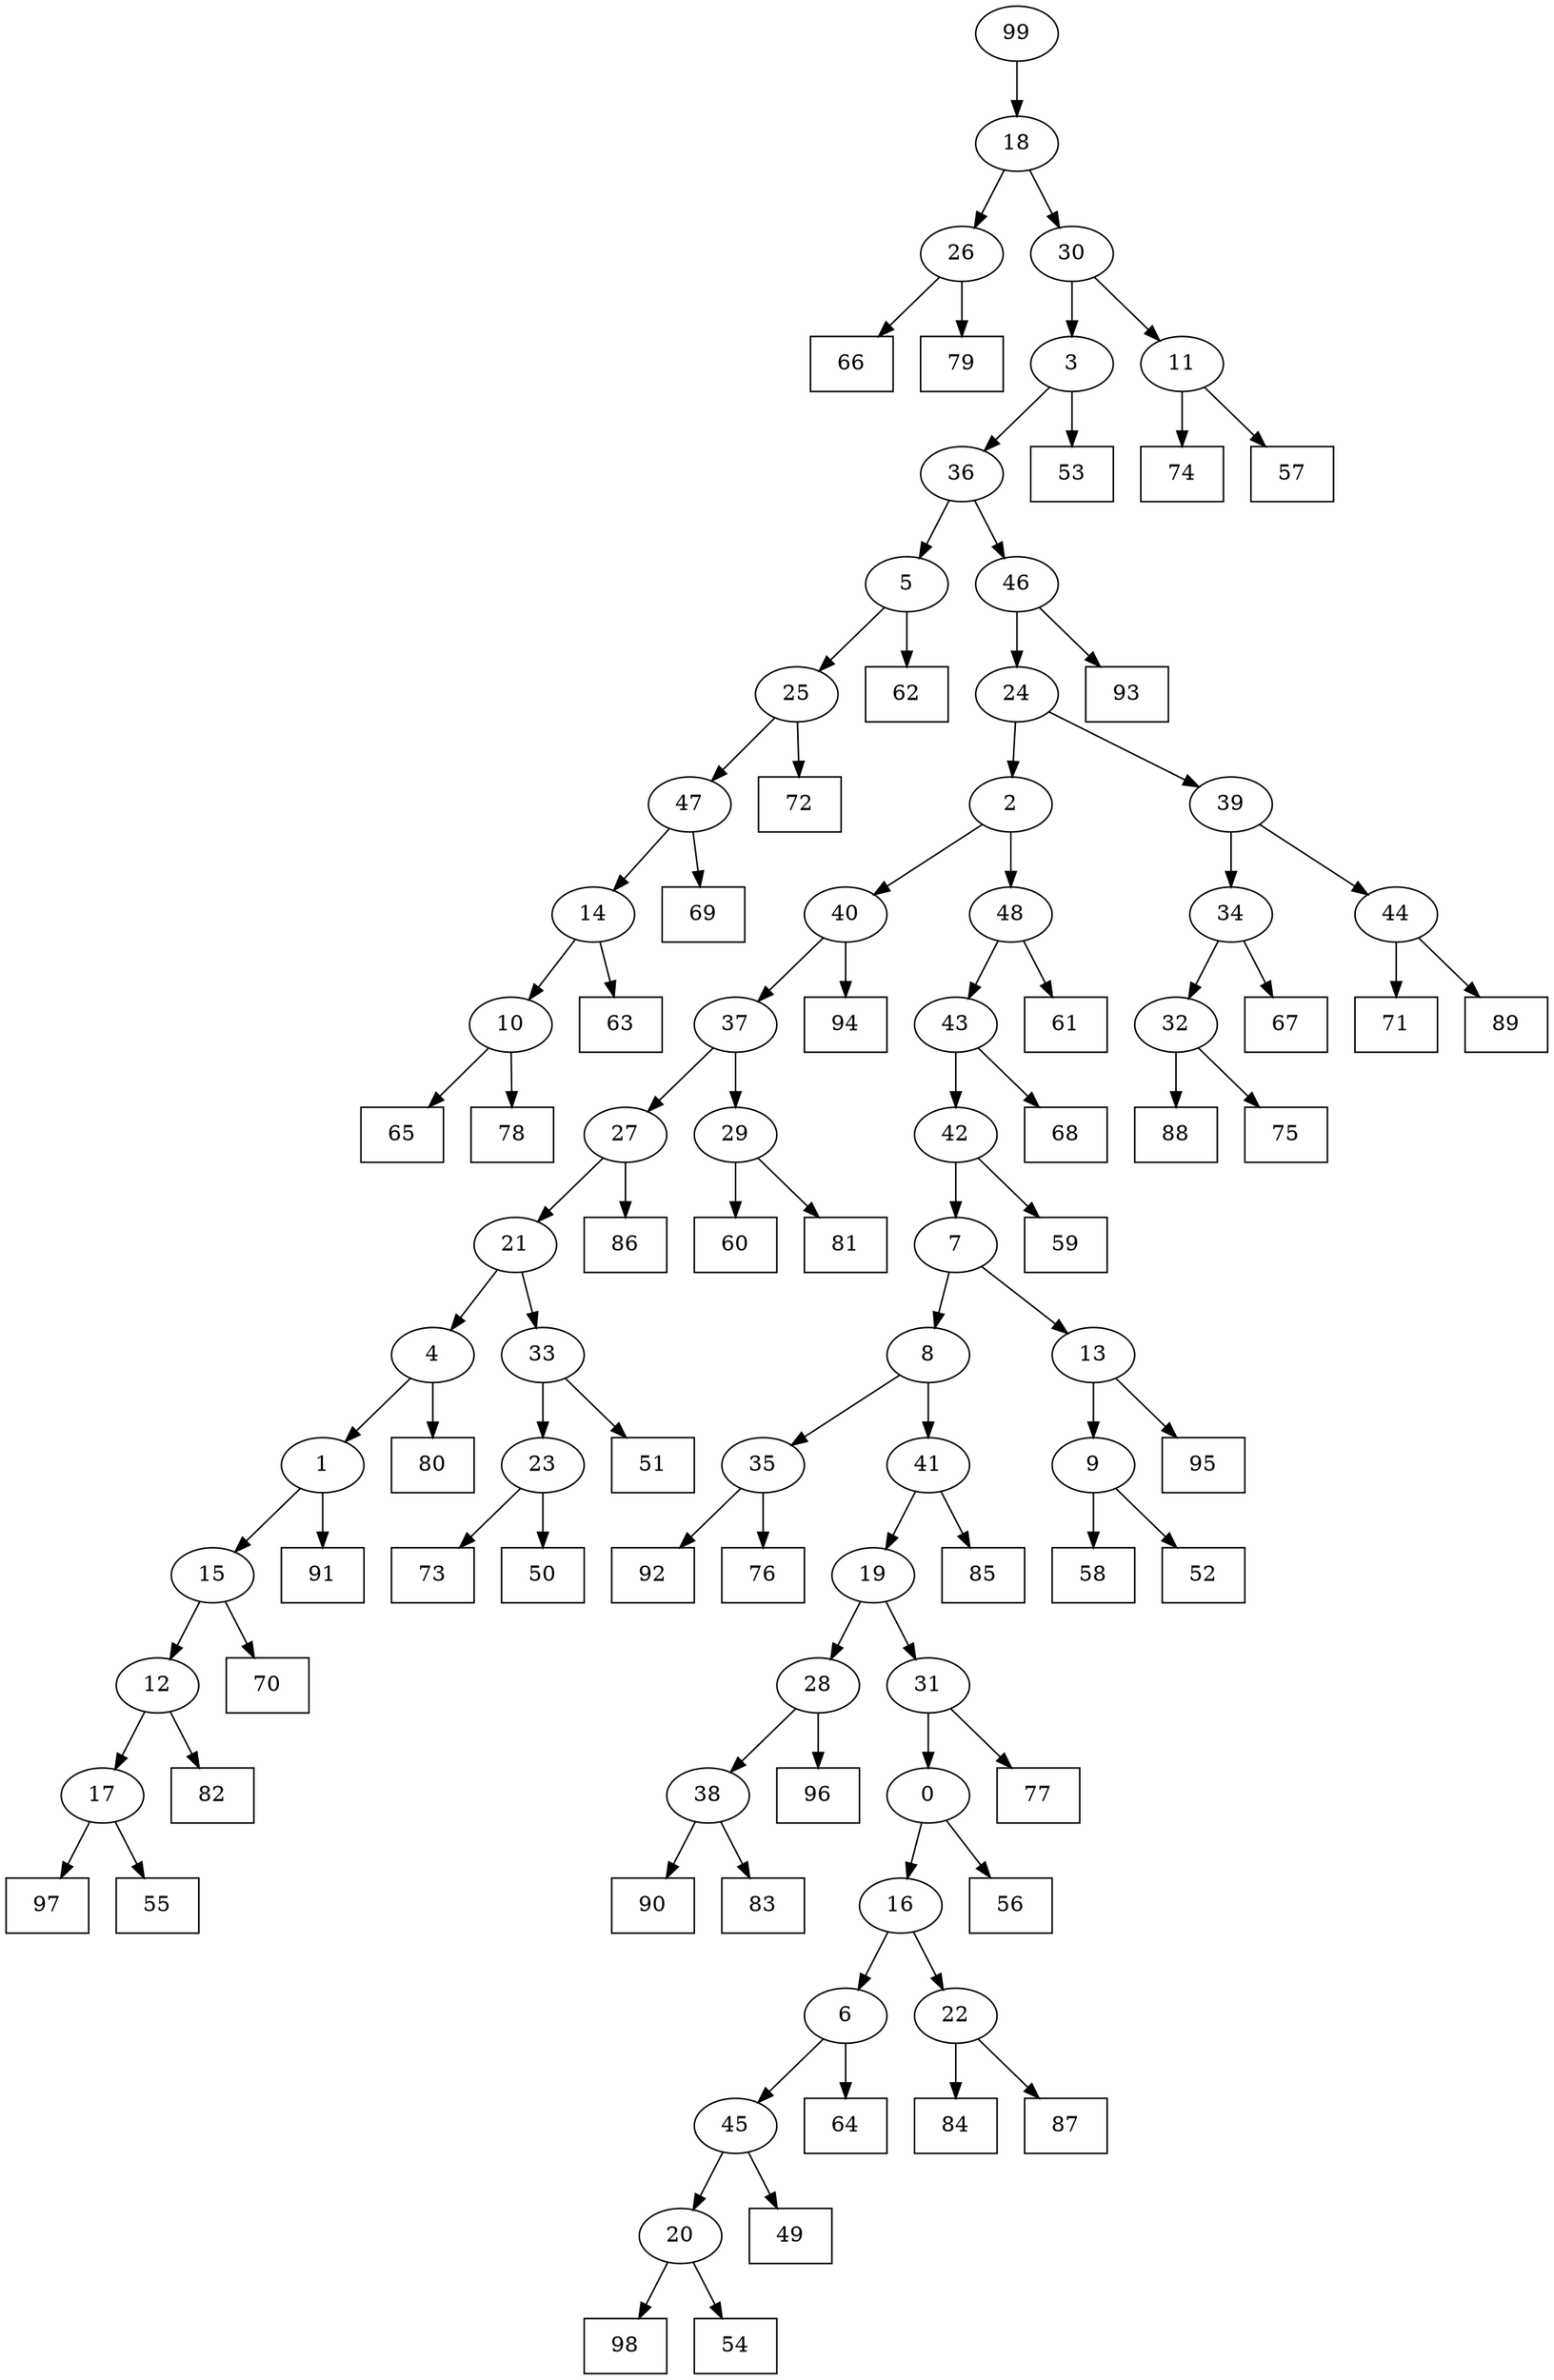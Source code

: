 digraph G {
0[label="0"];
1[label="1"];
2[label="2"];
3[label="3"];
4[label="4"];
5[label="5"];
6[label="6"];
7[label="7"];
8[label="8"];
9[label="9"];
10[label="10"];
11[label="11"];
12[label="12"];
13[label="13"];
14[label="14"];
15[label="15"];
16[label="16"];
17[label="17"];
18[label="18"];
19[label="19"];
20[label="20"];
21[label="21"];
22[label="22"];
23[label="23"];
24[label="24"];
25[label="25"];
26[label="26"];
27[label="27"];
28[label="28"];
29[label="29"];
30[label="30"];
31[label="31"];
32[label="32"];
33[label="33"];
34[label="34"];
35[label="35"];
36[label="36"];
37[label="37"];
38[label="38"];
39[label="39"];
40[label="40"];
41[label="41"];
42[label="42"];
43[label="43"];
44[label="44"];
45[label="45"];
46[label="46"];
47[label="47"];
48[label="48"];
49[shape=box,label="73"];
50[shape=box,label="69"];
51[shape=box,label="96"];
52[shape=box,label="84"];
53[shape=box,label="62"];
54[shape=box,label="66"];
55[shape=box,label="74"];
56[shape=box,label="53"];
57[shape=box,label="70"];
58[shape=box,label="98"];
59[shape=box,label="92"];
60[shape=box,label="90"];
61[shape=box,label="85"];
62[shape=box,label="94"];
63[shape=box,label="76"];
64[shape=box,label="65"];
65[shape=box,label="60"];
66[shape=box,label="56"];
67[shape=box,label="57"];
68[shape=box,label="68"];
69[shape=box,label="95"];
70[shape=box,label="91"];
71[shape=box,label="97"];
72[shape=box,label="51"];
73[shape=box,label="80"];
74[shape=box,label="82"];
75[shape=box,label="79"];
76[shape=box,label="54"];
77[shape=box,label="83"];
78[shape=box,label="78"];
79[shape=box,label="63"];
80[shape=box,label="61"];
81[shape=box,label="49"];
82[shape=box,label="87"];
83[shape=box,label="50"];
84[shape=box,label="86"];
85[shape=box,label="64"];
86[shape=box,label="81"];
87[shape=box,label="59"];
88[shape=box,label="88"];
89[shape=box,label="55"];
90[shape=box,label="77"];
91[shape=box,label="67"];
92[shape=box,label="58"];
93[shape=box,label="75"];
94[shape=box,label="72"];
95[shape=box,label="71"];
96[shape=box,label="52"];
97[shape=box,label="89"];
98[shape=box,label="93"];
99[label="99"];
35->63 ;
32->88 ;
25->94 ;
26->75 ;
44->97 ;
41->61 ;
12->74 ;
33->72 ;
14->79 ;
22->82 ;
21->4 ;
99->18 ;
28->51 ;
6->85 ;
10->64 ;
45->20 ;
11->67 ;
23->49 ;
34->32 ;
9->92 ;
20->58 ;
35->59 ;
32->93 ;
11->55 ;
4->73 ;
45->81 ;
29->86 ;
47->50 ;
18->26 ;
38->77 ;
31->0 ;
0->66 ;
13->69 ;
10->78 ;
42->7 ;
0->16 ;
9->96 ;
25->47 ;
19->28 ;
28->38 ;
17->89 ;
14->10 ;
27->21 ;
39->34 ;
16->22 ;
37->29 ;
29->65 ;
43->42 ;
42->87 ;
3->36 ;
31->90 ;
1->70 ;
17->71 ;
7->13 ;
13->9 ;
15->57 ;
36->46 ;
46->98 ;
21->33 ;
24->39 ;
7->8 ;
47->14 ;
2->48 ;
26->54 ;
3->56 ;
33->23 ;
23->83 ;
34->91 ;
30->11 ;
8->35 ;
4->1 ;
20->76 ;
37->27 ;
27->84 ;
22->52 ;
39->44 ;
44->95 ;
5->53 ;
1->15 ;
46->24 ;
2->40 ;
40->62 ;
48->80 ;
8->41 ;
41->19 ;
19->31 ;
24->2 ;
15->12 ;
38->60 ;
18->30 ;
30->3 ;
40->37 ;
48->43 ;
43->68 ;
36->5 ;
5->25 ;
12->17 ;
16->6 ;
6->45 ;
}
